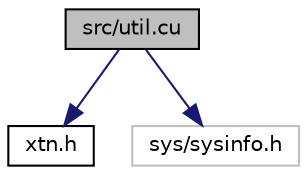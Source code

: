 digraph "src/util.cu"
{
  edge [fontname="Helvetica",fontsize="10",labelfontname="Helvetica",labelfontsize="10"];
  node [fontname="Helvetica",fontsize="10",shape=record];
  Node0 [label="src/util.cu",height=0.2,width=0.4,color="black", fillcolor="grey75", style="filled", fontcolor="black"];
  Node0 -> Node1 [color="midnightblue",fontsize="10",style="solid",fontname="Helvetica"];
  Node1 [label="xtn.h",height=0.2,width=0.4,color="black", fillcolor="white", style="filled",URL="$xtn_8h.html"];
  Node0 -> Node2 [color="midnightblue",fontsize="10",style="solid",fontname="Helvetica"];
  Node2 [label="sys/sysinfo.h",height=0.2,width=0.4,color="grey75", fillcolor="white", style="filled"];
}
